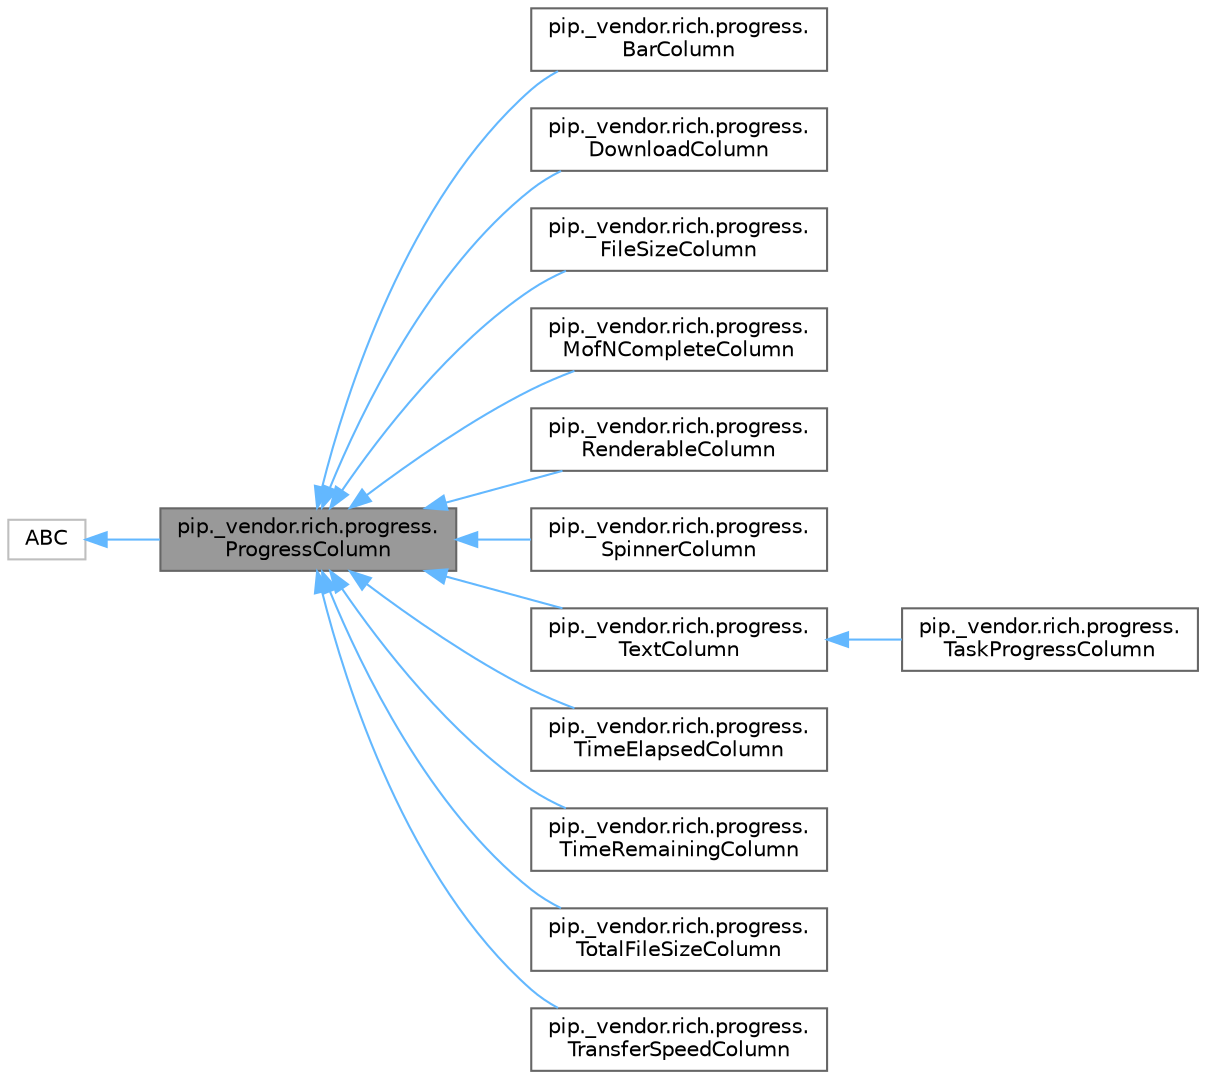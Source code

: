 digraph "pip._vendor.rich.progress.ProgressColumn"
{
 // LATEX_PDF_SIZE
  bgcolor="transparent";
  edge [fontname=Helvetica,fontsize=10,labelfontname=Helvetica,labelfontsize=10];
  node [fontname=Helvetica,fontsize=10,shape=box,height=0.2,width=0.4];
  rankdir="LR";
  Node1 [id="Node000001",label="pip._vendor.rich.progress.\lProgressColumn",height=0.2,width=0.4,color="gray40", fillcolor="grey60", style="filled", fontcolor="black",tooltip=" "];
  Node2 -> Node1 [id="edge1_Node000001_Node000002",dir="back",color="steelblue1",style="solid",tooltip=" "];
  Node2 [id="Node000002",label="ABC",height=0.2,width=0.4,color="grey75", fillcolor="white", style="filled",URL="$dd/d9b/classABC.html",tooltip=" "];
  Node1 -> Node3 [id="edge2_Node000001_Node000003",dir="back",color="steelblue1",style="solid",tooltip=" "];
  Node3 [id="Node000003",label="pip._vendor.rich.progress.\lBarColumn",height=0.2,width=0.4,color="gray40", fillcolor="white", style="filled",URL="$d3/d82/classpip_1_1__vendor_1_1rich_1_1progress_1_1BarColumn.html",tooltip=" "];
  Node1 -> Node4 [id="edge3_Node000001_Node000004",dir="back",color="steelblue1",style="solid",tooltip=" "];
  Node4 [id="Node000004",label="pip._vendor.rich.progress.\lDownloadColumn",height=0.2,width=0.4,color="gray40", fillcolor="white", style="filled",URL="$d8/d8f/classpip_1_1__vendor_1_1rich_1_1progress_1_1DownloadColumn.html",tooltip=" "];
  Node1 -> Node5 [id="edge4_Node000001_Node000005",dir="back",color="steelblue1",style="solid",tooltip=" "];
  Node5 [id="Node000005",label="pip._vendor.rich.progress.\lFileSizeColumn",height=0.2,width=0.4,color="gray40", fillcolor="white", style="filled",URL="$d5/d33/classpip_1_1__vendor_1_1rich_1_1progress_1_1FileSizeColumn.html",tooltip=" "];
  Node1 -> Node6 [id="edge5_Node000001_Node000006",dir="back",color="steelblue1",style="solid",tooltip=" "];
  Node6 [id="Node000006",label="pip._vendor.rich.progress.\lMofNCompleteColumn",height=0.2,width=0.4,color="gray40", fillcolor="white", style="filled",URL="$d9/d70/classpip_1_1__vendor_1_1rich_1_1progress_1_1MofNCompleteColumn.html",tooltip=" "];
  Node1 -> Node7 [id="edge6_Node000001_Node000007",dir="back",color="steelblue1",style="solid",tooltip=" "];
  Node7 [id="Node000007",label="pip._vendor.rich.progress.\lRenderableColumn",height=0.2,width=0.4,color="gray40", fillcolor="white", style="filled",URL="$d0/d5c/classpip_1_1__vendor_1_1rich_1_1progress_1_1RenderableColumn.html",tooltip=" "];
  Node1 -> Node8 [id="edge7_Node000001_Node000008",dir="back",color="steelblue1",style="solid",tooltip=" "];
  Node8 [id="Node000008",label="pip._vendor.rich.progress.\lSpinnerColumn",height=0.2,width=0.4,color="gray40", fillcolor="white", style="filled",URL="$d9/d98/classpip_1_1__vendor_1_1rich_1_1progress_1_1SpinnerColumn.html",tooltip=" "];
  Node1 -> Node9 [id="edge8_Node000001_Node000009",dir="back",color="steelblue1",style="solid",tooltip=" "];
  Node9 [id="Node000009",label="pip._vendor.rich.progress.\lTextColumn",height=0.2,width=0.4,color="gray40", fillcolor="white", style="filled",URL="$dd/dc5/classpip_1_1__vendor_1_1rich_1_1progress_1_1TextColumn.html",tooltip=" "];
  Node9 -> Node10 [id="edge9_Node000009_Node000010",dir="back",color="steelblue1",style="solid",tooltip=" "];
  Node10 [id="Node000010",label="pip._vendor.rich.progress.\lTaskProgressColumn",height=0.2,width=0.4,color="gray40", fillcolor="white", style="filled",URL="$d1/d23/classpip_1_1__vendor_1_1rich_1_1progress_1_1TaskProgressColumn.html",tooltip=" "];
  Node1 -> Node11 [id="edge10_Node000001_Node000011",dir="back",color="steelblue1",style="solid",tooltip=" "];
  Node11 [id="Node000011",label="pip._vendor.rich.progress.\lTimeElapsedColumn",height=0.2,width=0.4,color="gray40", fillcolor="white", style="filled",URL="$de/db7/classpip_1_1__vendor_1_1rich_1_1progress_1_1TimeElapsedColumn.html",tooltip=" "];
  Node1 -> Node12 [id="edge11_Node000001_Node000012",dir="back",color="steelblue1",style="solid",tooltip=" "];
  Node12 [id="Node000012",label="pip._vendor.rich.progress.\lTimeRemainingColumn",height=0.2,width=0.4,color="gray40", fillcolor="white", style="filled",URL="$d1/d44/classpip_1_1__vendor_1_1rich_1_1progress_1_1TimeRemainingColumn.html",tooltip=" "];
  Node1 -> Node13 [id="edge12_Node000001_Node000013",dir="back",color="steelblue1",style="solid",tooltip=" "];
  Node13 [id="Node000013",label="pip._vendor.rich.progress.\lTotalFileSizeColumn",height=0.2,width=0.4,color="gray40", fillcolor="white", style="filled",URL="$d6/d1c/classpip_1_1__vendor_1_1rich_1_1progress_1_1TotalFileSizeColumn.html",tooltip=" "];
  Node1 -> Node14 [id="edge13_Node000001_Node000014",dir="back",color="steelblue1",style="solid",tooltip=" "];
  Node14 [id="Node000014",label="pip._vendor.rich.progress.\lTransferSpeedColumn",height=0.2,width=0.4,color="gray40", fillcolor="white", style="filled",URL="$df/d71/classpip_1_1__vendor_1_1rich_1_1progress_1_1TransferSpeedColumn.html",tooltip=" "];
}
